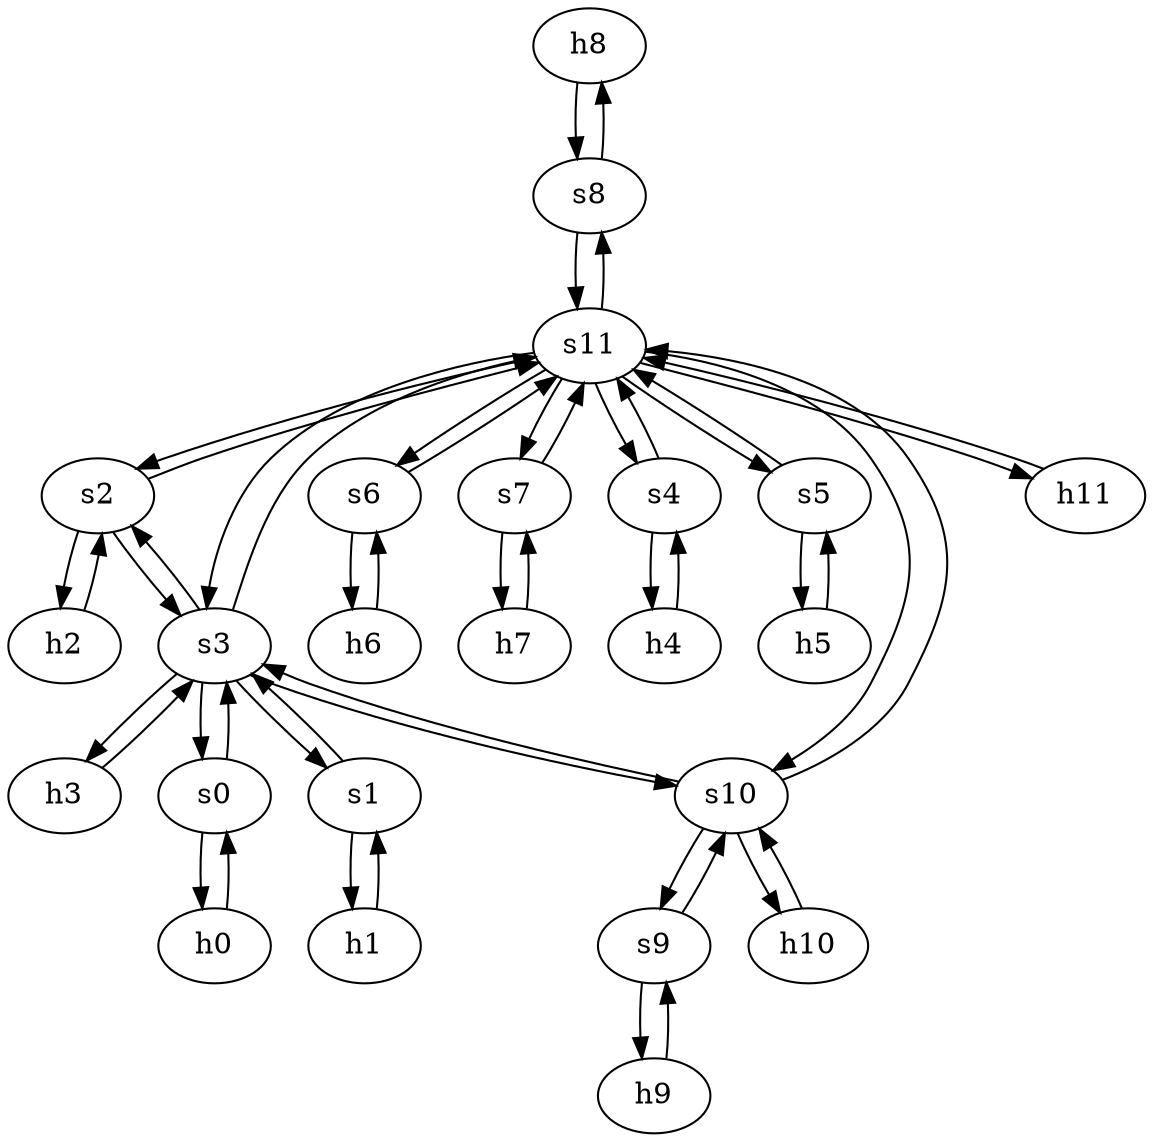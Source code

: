 strict digraph "T-lex" {
	h8	 [ip="111.0.8.8",
		mac="00:00:00:00:8:8",
		type=host];
	s8	 [id=8,
		type=switch];
	h8 -> s8	 [capacity="1Gbps",
		cost=1,
		dst_port=1,
		src_port=1];
	h9	 [ip="111.0.9.9",
		mac="00:00:00:00:9:9",
		type=host];
	s9	 [id=9,
		type=switch];
	h9 -> s9	 [capacity="1Gbps",
		cost=1,
		dst_port=1,
		src_port=1];
	h2	 [ip="111.0.2.2",
		mac="00:00:00:00:2:2",
		type=host];
	s2	 [id=2,
		type=switch];
	h2 -> s2	 [capacity="1Gbps",
		cost=1,
		dst_port=1,
		src_port=1];
	h3	 [ip="111.0.3.3",
		mac="00:00:00:00:3:3",
		type=host];
	s3	 [id=3,
		type=switch];
	h3 -> s3	 [capacity="1Gbps",
		cost=1,
		dst_port=1,
		src_port=1];
	h0	 [ip="111.0.0.0",
		mac="00:00:00:00:0:0",
		type=host];
	s0	 [id=0,
		type=switch];
	h0 -> s0	 [capacity="1Gbps",
		cost=1,
		dst_port=1,
		src_port=1];
	h1	 [ip="111.0.1.1",
		mac="00:00:00:00:1:1",
		type=host];
	s1	 [id=1,
		type=switch];
	h1 -> s1	 [capacity="1Gbps",
		cost=1,
		dst_port=1,
		src_port=1];
	h6	 [ip="111.0.6.6",
		mac="00:00:00:00:6:6",
		type=host];
	s6	 [id=6,
		type=switch];
	h6 -> s6	 [capacity="1Gbps",
		cost=1,
		dst_port=1,
		src_port=1];
	h7	 [ip="111.0.7.7",
		mac="00:00:00:00:7:7",
		type=host];
	s7	 [id=7,
		type=switch];
	h7 -> s7	 [capacity="1Gbps",
		cost=1,
		dst_port=1,
		src_port=1];
	h4	 [ip="111.0.4.4",
		mac="00:00:00:00:4:4",
		type=host];
	s4	 [id=4,
		type=switch];
	h4 -> s4	 [capacity="1Gbps",
		cost=1,
		dst_port=1,
		src_port=1];
	h5	 [ip="111.0.5.5",
		mac="00:00:00:00:5:5",
		type=host];
	s5	 [id=5,
		type=switch];
	h5 -> s5	 [capacity="1Gbps",
		cost=1,
		dst_port=1,
		src_port=1];
	s10	 [id=10,
		type=switch];
	s9 -> s10	 [capacity="1Gbps",
		cost=1,
		dst_port=4,
		src_port=2];
	s9 -> h9	 [capacity="1Gbps",
		cost=1,
		dst_port=1,
		src_port=1];
	s8 -> h8	 [capacity="1Gbps",
		cost=1,
		dst_port=1,
		src_port=1];
	s11	 [id=11,
		type=switch];
	s8 -> s11	 [capacity="1Gbps",
		cost=1,
		dst_port=8,
		src_port=2];
	s3 -> s0	 [capacity="1Gbps",
		cost=1,
		dst_port=3,
		src_port=3];
	s3 -> s1	 [capacity="1Gbps",
		cost=1,
		dst_port=2,
		src_port=4];
	s3 -> s10	 [capacity="1Gbps",
		cost=1,
		dst_port=3,
		src_port=9];
	s3 -> s2	 [capacity="1Gbps",
		cost=1,
		dst_port=3,
		src_port=6];
	s3 -> h3	 [capacity="1Gbps",
		cost=1,
		dst_port=1,
		src_port=1];
	s3 -> s11	 [capacity="1Gbps",
		cost=1,
		dst_port=3,
		src_port=7];
	s2 -> s3	 [capacity="1Gbps",
		cost=1,
		dst_port=6,
		src_port=3];
	s2 -> h2	 [capacity="1Gbps",
		cost=1,
		dst_port=1,
		src_port=1];
	s2 -> s11	 [capacity="1Gbps",
		cost=1,
		dst_port=2,
		src_port=4];
	s1 -> s3	 [capacity="1Gbps",
		cost=1,
		dst_port=4,
		src_port=2];
	s1 -> h1	 [capacity="1Gbps",
		cost=1,
		dst_port=1,
		src_port=1];
	s0 -> s3	 [capacity="1Gbps",
		cost=1,
		dst_port=3,
		src_port=3];
	s0 -> h0	 [capacity="1Gbps",
		cost=1,
		dst_port=1,
		src_port=1];
	s7 -> h7	 [capacity="1Gbps",
		cost=1,
		dst_port=1,
		src_port=1];
	s7 -> s11	 [capacity="1Gbps",
		cost=1,
		dst_port=7,
		src_port=2];
	s6 -> h6	 [capacity="1Gbps",
		cost=1,
		dst_port=1,
		src_port=1];
	s6 -> s11	 [capacity="1Gbps",
		cost=1,
		dst_port=6,
		src_port=2];
	s5 -> h5	 [capacity="1Gbps",
		cost=1,
		dst_port=1,
		src_port=1];
	s5 -> s11	 [capacity="1Gbps",
		cost=1,
		dst_port=5,
		src_port=2];
	s4 -> h4	 [capacity="1Gbps",
		cost=1,
		dst_port=1,
		src_port=1];
	s4 -> s11	 [capacity="1Gbps",
		cost=1,
		dst_port=4,
		src_port=2];
	s11 -> s8	 [capacity="1Gbps",
		cost=1,
		dst_port=2,
		src_port=8];
	s11 -> s5	 [capacity="1Gbps",
		cost=1,
		dst_port=2,
		src_port=5];
	s11 -> s3	 [capacity="1Gbps",
		cost=1,
		dst_port=7,
		src_port=3];
	s11 -> s6	 [capacity="1Gbps",
		cost=1,
		dst_port=2,
		src_port=6];
	s11 -> s7	 [capacity="1Gbps",
		cost=1,
		dst_port=2,
		src_port=7];
	h11	 [ip="111.0.11.11",
		mac="00:00:00:00:11:11",
		type=host];
	s11 -> h11	 [capacity="1Gbps",
		cost=1,
		dst_port=1,
		src_port=1];
	s11 -> s10	 [capacity="1Gbps",
		cost=1,
		dst_port=5,
		src_port=9];
	s11 -> s2	 [capacity="1Gbps",
		cost=1,
		dst_port=4,
		src_port=2];
	s11 -> s4	 [capacity="1Gbps",
		cost=1,
		dst_port=2,
		src_port=4];
	s10 -> s3	 [capacity="1Gbps",
		cost=1,
		dst_port=9,
		src_port=3];
	s10 -> s9	 [capacity="1Gbps",
		cost=1,
		dst_port=2,
		src_port=4];
	s10 -> s11	 [capacity="1Gbps",
		cost=1,
		dst_port=9,
		src_port=5];
	h10	 [ip="111.0.10.10",
		mac="00:00:00:00:10:10",
		type=host];
	s10 -> h10	 [capacity="1Gbps",
		cost=1,
		dst_port=1,
		src_port=1];
	h10 -> s10	 [capacity="1Gbps",
		cost=1,
		dst_port=1,
		src_port=1];
	h11 -> s11	 [capacity="1Gbps",
		cost=1,
		dst_port=1,
		src_port=1];
}
